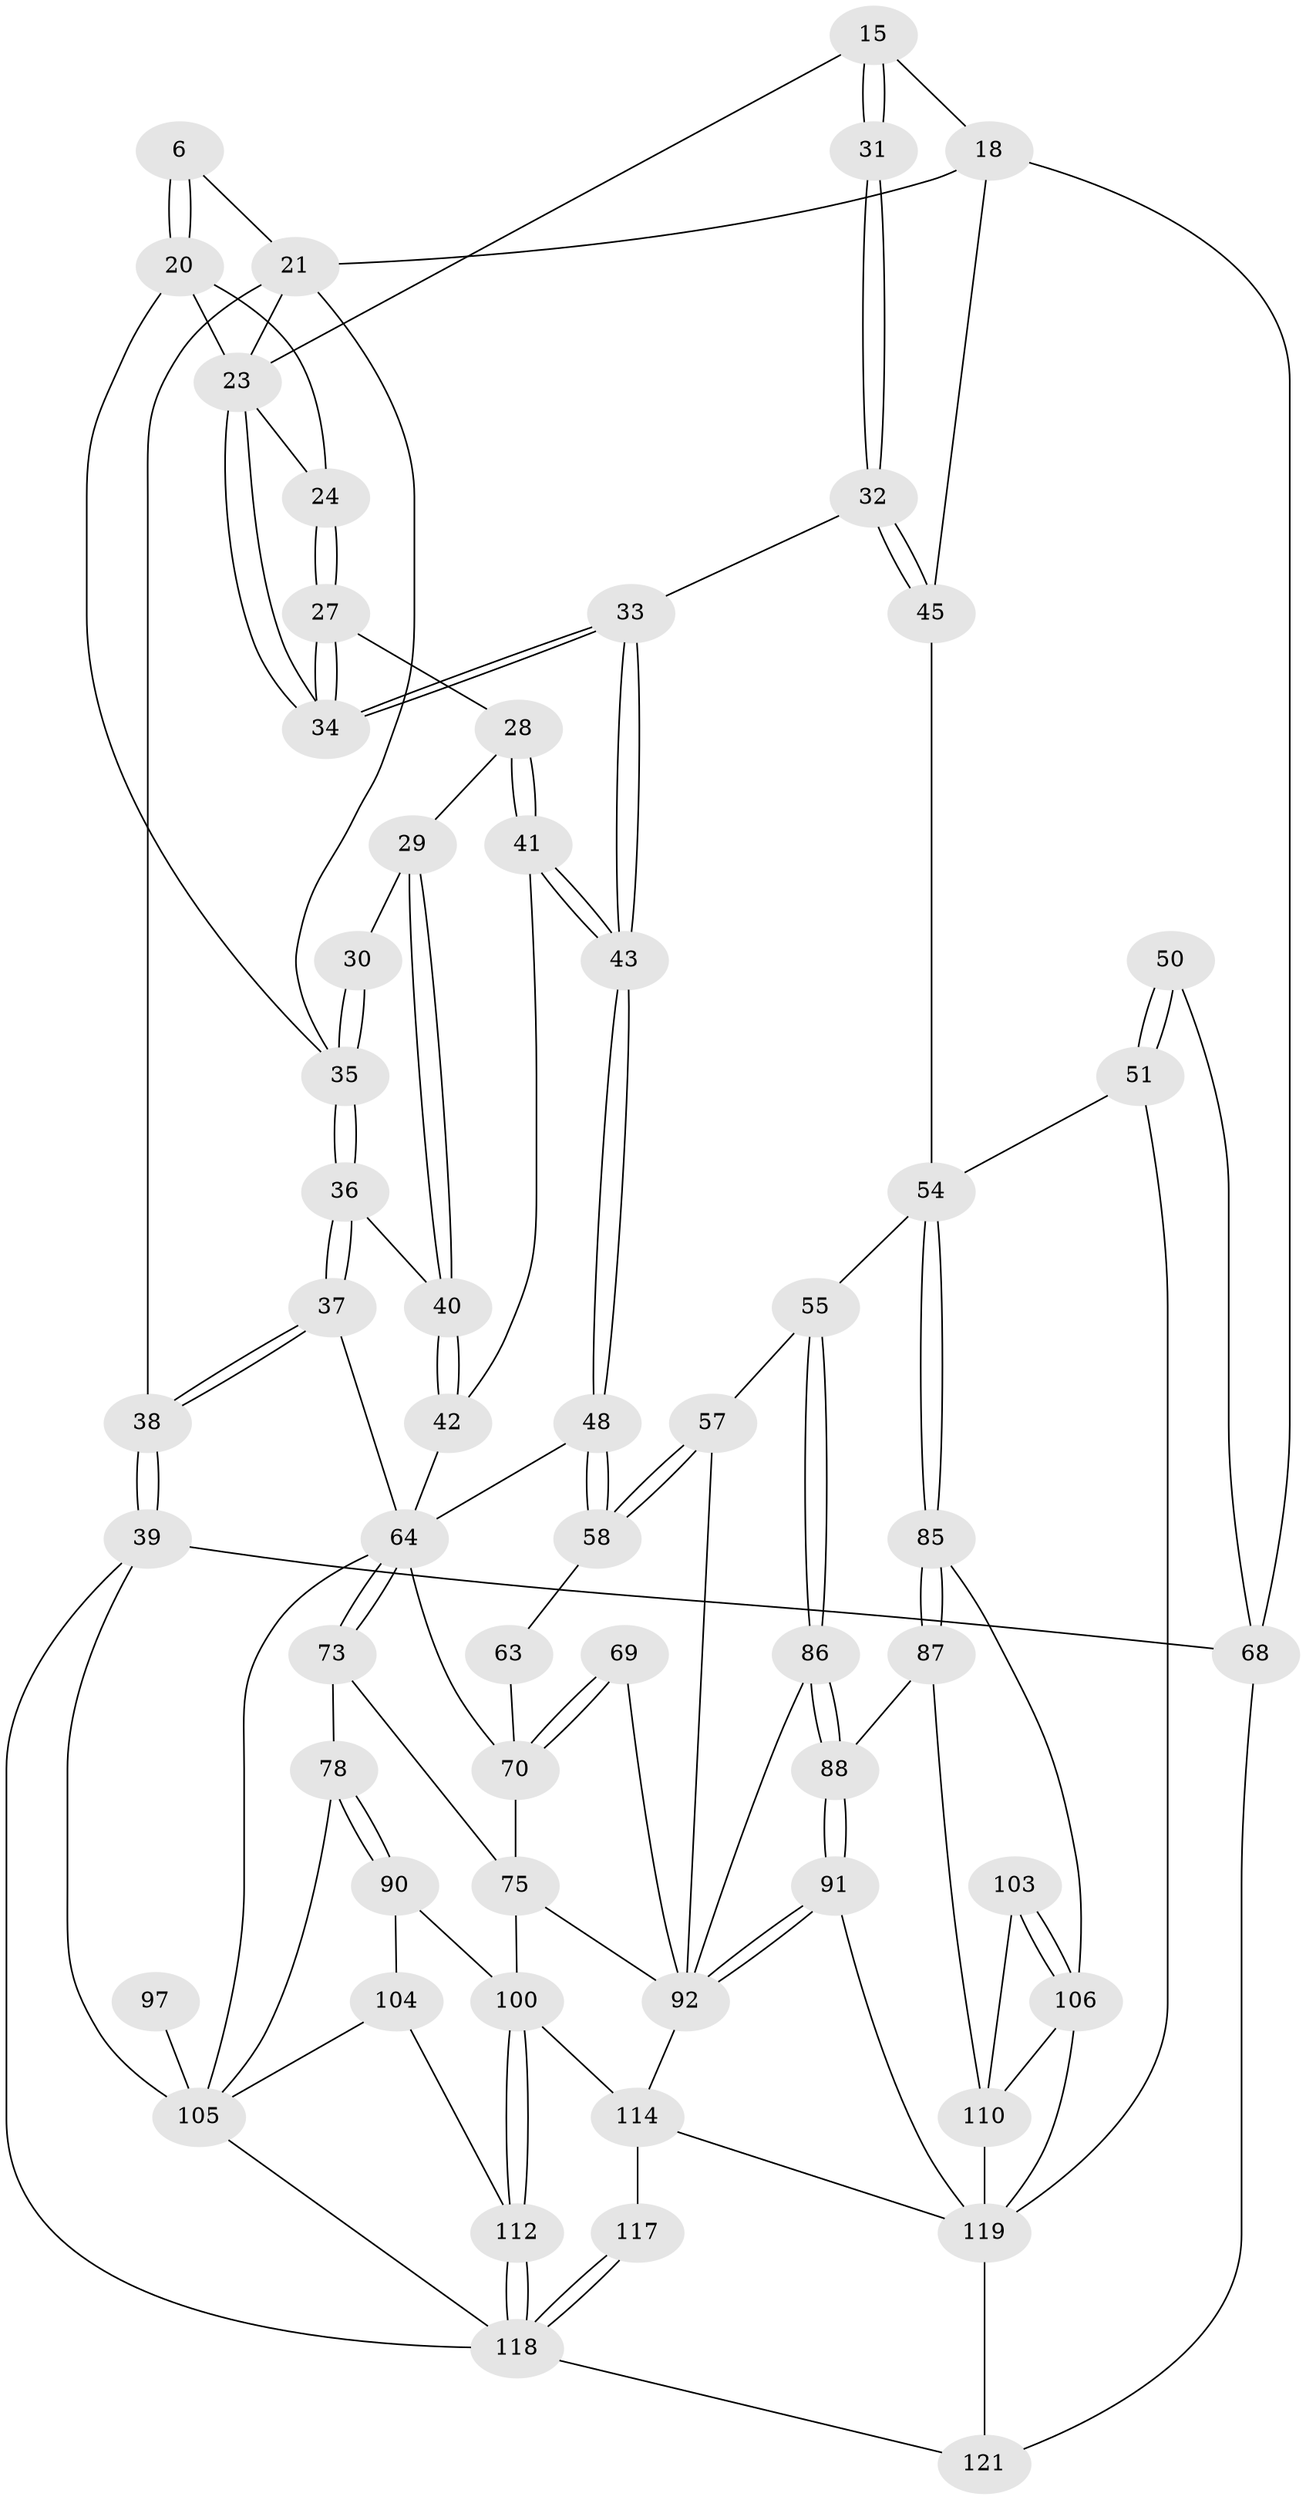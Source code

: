 // original degree distribution, {3: 0.01652892561983471, 4: 0.2396694214876033, 5: 0.5289256198347108, 6: 0.21487603305785125}
// Generated by graph-tools (version 1.1) at 2025/01/03/09/25 05:01:08]
// undirected, 60 vertices, 135 edges
graph export_dot {
graph [start="1"]
  node [color=gray90,style=filled];
  6 [pos="+0.3634706948932097+0.08192294884626003"];
  15 [pos="+0.5670923631328929+0.1456900968556527",super="+14"];
  18 [pos="+0.8404052868186763+0.1878724167394939",super="+13"];
  20 [pos="+0.3737514026455859+0.09987185186554341",super="+19+2"];
  21 [pos="+0.15604107701018305+0.11334475337007943",super="+8"];
  23 [pos="+0.5267062409052058+0.17367140657573749",super="+16"];
  24 [pos="+0.45284257919127163+0.1752459235943479"];
  27 [pos="+0.4164487326129741+0.24135845593450195"];
  28 [pos="+0.3953321974150751+0.2508398265767759"];
  29 [pos="+0.35090329329358605+0.21714531631477657"];
  30 [pos="+0.3498812126287324+0.21541059673541987"];
  31 [pos="+0.5799600897973023+0.3110580414537328"];
  32 [pos="+0.5640585161313667+0.33183874108823946"];
  33 [pos="+0.5547504786387045+0.3305329478989537"];
  34 [pos="+0.5362041273413354+0.3054273204630138"];
  35 [pos="+0.20049840361480115+0.18985242717606038",super="+26+25"];
  36 [pos="+0.21985320715381598+0.28512675217310973"];
  37 [pos="+0.17994419324345148+0.37021381521579466"];
  38 [pos="+0+0.2773430604558284",super="+22+12"];
  39 [pos="+0+0.2897589042063513",super="+11"];
  40 [pos="+0.2328501882172947+0.2844532570367549"];
  41 [pos="+0.3802527876737448+0.2923908299901908"];
  42 [pos="+0.3631387156281196+0.31255117672036226"];
  43 [pos="+0.49293079871093404+0.37463818338826815"];
  45 [pos="+0.5756026424505428+0.34274412517335556",super="+44"];
  48 [pos="+0.46438250276289955+0.414631076211091"];
  50 [pos="+1+0.33417638009810435"];
  51 [pos="+0.844463869512644+0.4962349053304656"];
  54 [pos="+0.6848564164661003+0.5283080013188036",super="+53+52"];
  55 [pos="+0.6689079724917796+0.5343371455907511"];
  57 [pos="+0.5696880904612226+0.5456804562598112",super="+56"];
  58 [pos="+0.5089779072665204+0.5120483115881506"];
  63 [pos="+0.41014557972481724+0.5416838261066341"];
  64 [pos="+0.1746785902413904+0.5134527682916417",super="+62+47+49"];
  68 [pos="+1+0.33315298450817404",super="+17"];
  69 [pos="+0.39188418944208453+0.5744093528358614"];
  70 [pos="+0.352387461392231+0.6082473134080386",super="+61+67"];
  73 [pos="+0.27532560591774713+0.6466162727150552"];
  75 [pos="+0.352175381044958+0.6779200307831733",super="+72"];
  78 [pos="+0.2242077828196776+0.6814054669971498"];
  85 [pos="+0.705868847648726+0.7380348664594402"];
  86 [pos="+0.5912518368407121+0.709175536579013"];
  87 [pos="+0.6624341983624309+0.7674277812695706"];
  88 [pos="+0.6229313843527213+0.7660778034247514"];
  90 [pos="+0.2986831620366437+0.8132127622464941"];
  91 [pos="+0.5239649489278937+0.840853803515905"];
  92 [pos="+0.48036564765845463+0.8327116876522531",super="+77+74+76+71"];
  97 [pos="+0.11561620692998968+0.7157118060989756"];
  100 [pos="+0.34970998586826074+0.8187069418975708",super="+89"];
  103 [pos="+0.8901246390762021+0.8122584322332398"];
  104 [pos="+0.20840169265701947+0.8314142052769156"];
  105 [pos="+0.1986111493205237+0.8236502854679102",super="+94+93"];
  106 [pos="+0.7793075294382642+0.8390119945429358",super="+84+83"];
  110 [pos="+0.7576051555561294+1",super="+108+102"];
  112 [pos="+0.23966323122130054+0.9912538924788474",super="+111"];
  114 [pos="+0.4694036527764744+1",super="+98+99"];
  117 [pos="+0.31633650199589947+1"];
  118 [pos="+0.29896467574638186+1",super="+96+95"];
  119 [pos="+0.9168470377287536+0.9576812189422482",super="+101+116"];
  121 [pos="+1+1",super="+120"];
  6 -- 20 [weight=2];
  6 -- 20;
  6 -- 21;
  15 -- 31 [weight=2];
  15 -- 31;
  15 -- 18;
  15 -- 23;
  18 -- 68 [weight=2];
  18 -- 45;
  18 -- 21;
  20 -- 35;
  20 -- 24;
  20 -- 23;
  21 -- 35;
  21 -- 38 [weight=2];
  21 -- 23;
  23 -- 24;
  23 -- 34;
  23 -- 34;
  24 -- 27;
  24 -- 27;
  27 -- 28;
  27 -- 34;
  27 -- 34;
  28 -- 29;
  28 -- 41;
  28 -- 41;
  29 -- 30;
  29 -- 40;
  29 -- 40;
  30 -- 35 [weight=2];
  30 -- 35;
  31 -- 32;
  31 -- 32;
  32 -- 33;
  32 -- 45;
  32 -- 45;
  33 -- 34;
  33 -- 34;
  33 -- 43;
  33 -- 43;
  35 -- 36;
  35 -- 36;
  36 -- 37;
  36 -- 37;
  36 -- 40;
  37 -- 38;
  37 -- 38;
  37 -- 64;
  38 -- 39 [weight=2];
  38 -- 39;
  39 -- 68;
  39 -- 105;
  39 -- 118;
  40 -- 42;
  40 -- 42;
  41 -- 42;
  41 -- 43;
  41 -- 43;
  42 -- 64;
  43 -- 48;
  43 -- 48;
  45 -- 54 [weight=2];
  48 -- 58;
  48 -- 58;
  48 -- 64;
  50 -- 51;
  50 -- 51;
  50 -- 68 [weight=2];
  51 -- 54;
  51 -- 119;
  54 -- 55;
  54 -- 85;
  54 -- 85;
  55 -- 86;
  55 -- 86;
  55 -- 57;
  57 -- 58;
  57 -- 58;
  57 -- 92 [weight=2];
  58 -- 63;
  63 -- 70 [weight=2];
  64 -- 73;
  64 -- 73;
  64 -- 105;
  64 -- 70 [weight=2];
  68 -- 121 [weight=2];
  69 -- 70 [weight=2];
  69 -- 70;
  69 -- 92;
  70 -- 75;
  73 -- 78;
  73 -- 75;
  75 -- 92;
  75 -- 100;
  78 -- 90;
  78 -- 90;
  78 -- 105;
  85 -- 87;
  85 -- 87;
  85 -- 106;
  86 -- 88;
  86 -- 88;
  86 -- 92;
  87 -- 88;
  87 -- 110;
  88 -- 91;
  88 -- 91;
  90 -- 104;
  90 -- 100;
  91 -- 92;
  91 -- 92;
  91 -- 119;
  92 -- 114;
  97 -- 105 [weight=3];
  100 -- 112;
  100 -- 112;
  100 -- 114;
  103 -- 106 [weight=2];
  103 -- 106;
  103 -- 110;
  104 -- 105;
  104 -- 112;
  105 -- 118;
  106 -- 119;
  106 -- 110;
  110 -- 119 [weight=3];
  112 -- 118 [weight=2];
  112 -- 118;
  114 -- 117 [weight=2];
  114 -- 119;
  117 -- 118;
  117 -- 118;
  118 -- 121;
  119 -- 121 [weight=3];
}
